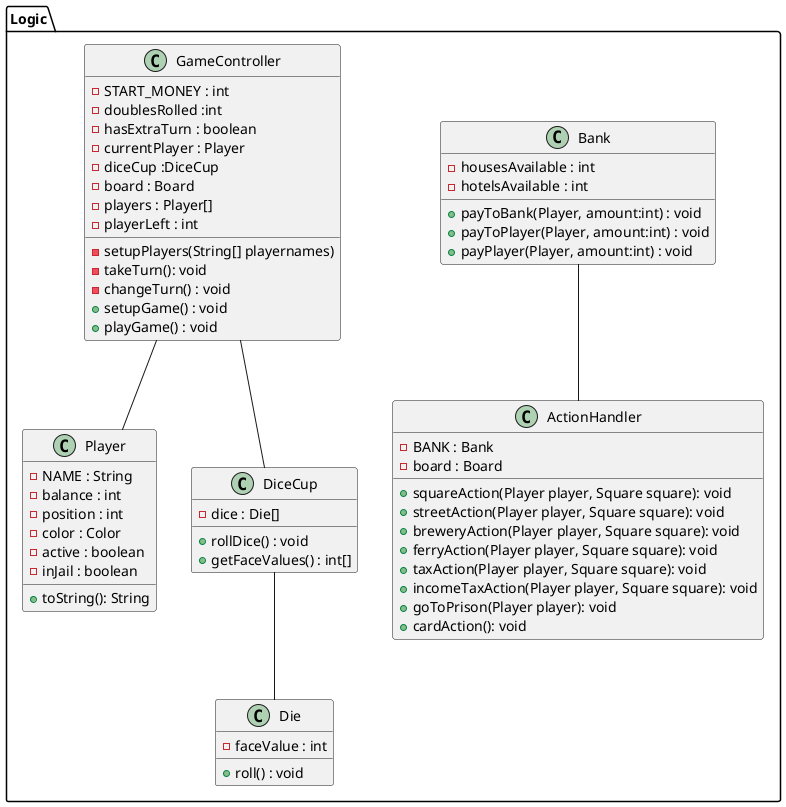 @startuml
'https://plantuml.com/class-diagram

skinparam groupInheritance 2

skinparam linetype polyline
package Logic{
   class Player{
    -NAME : String
    -balance : int
    -position : int
    -color : Color
    -active : boolean
    -inJail : boolean

    +toString(): String

     }
     class Die {
         -faceValue : int

         +roll() : void
     }

     class DiceCup {
         -dice : Die[]

         +rollDice() : void
         +getFaceValues() : int[]
     }
     class Bank {
         -housesAvailable : int
         -hotelsAvailable : int


         +payToBank(Player, amount:int) : void
         +payToPlayer(Player, amount:int) : void
         +payPlayer(Player, amount:int) : void

     }
     class ActionHandler {
         -BANK : Bank
         -board : Board

         +squareAction(Player player, Square square): void
         +streetAction(Player player, Square square): void
         +breweryAction(Player player, Square square): void
         +ferryAction(Player player, Square square): void
         +taxAction(Player player, Square square): void
         +incomeTaxAction(Player player, Square square): void
         +goToPrison(Player player): void
         +cardAction(): void


     }
     class GameController {
         -START_MONEY : int
         -doublesRolled :int
         -hasExtraTurn : boolean
         -currentPlayer : Player
         -diceCup :DiceCup
         -board : Board
         -players : Player[]
         -playerLeft : int

         -setupPlayers(String[] playernames)
         -takeTurn(): void
         -changeTurn() : void
         +setupGame() : void
         +playGame() : void


     }
}


Bank -- ActionHandler
GameController -- DiceCup
DiceCup -- Die
GameController -d- Player



@enduml